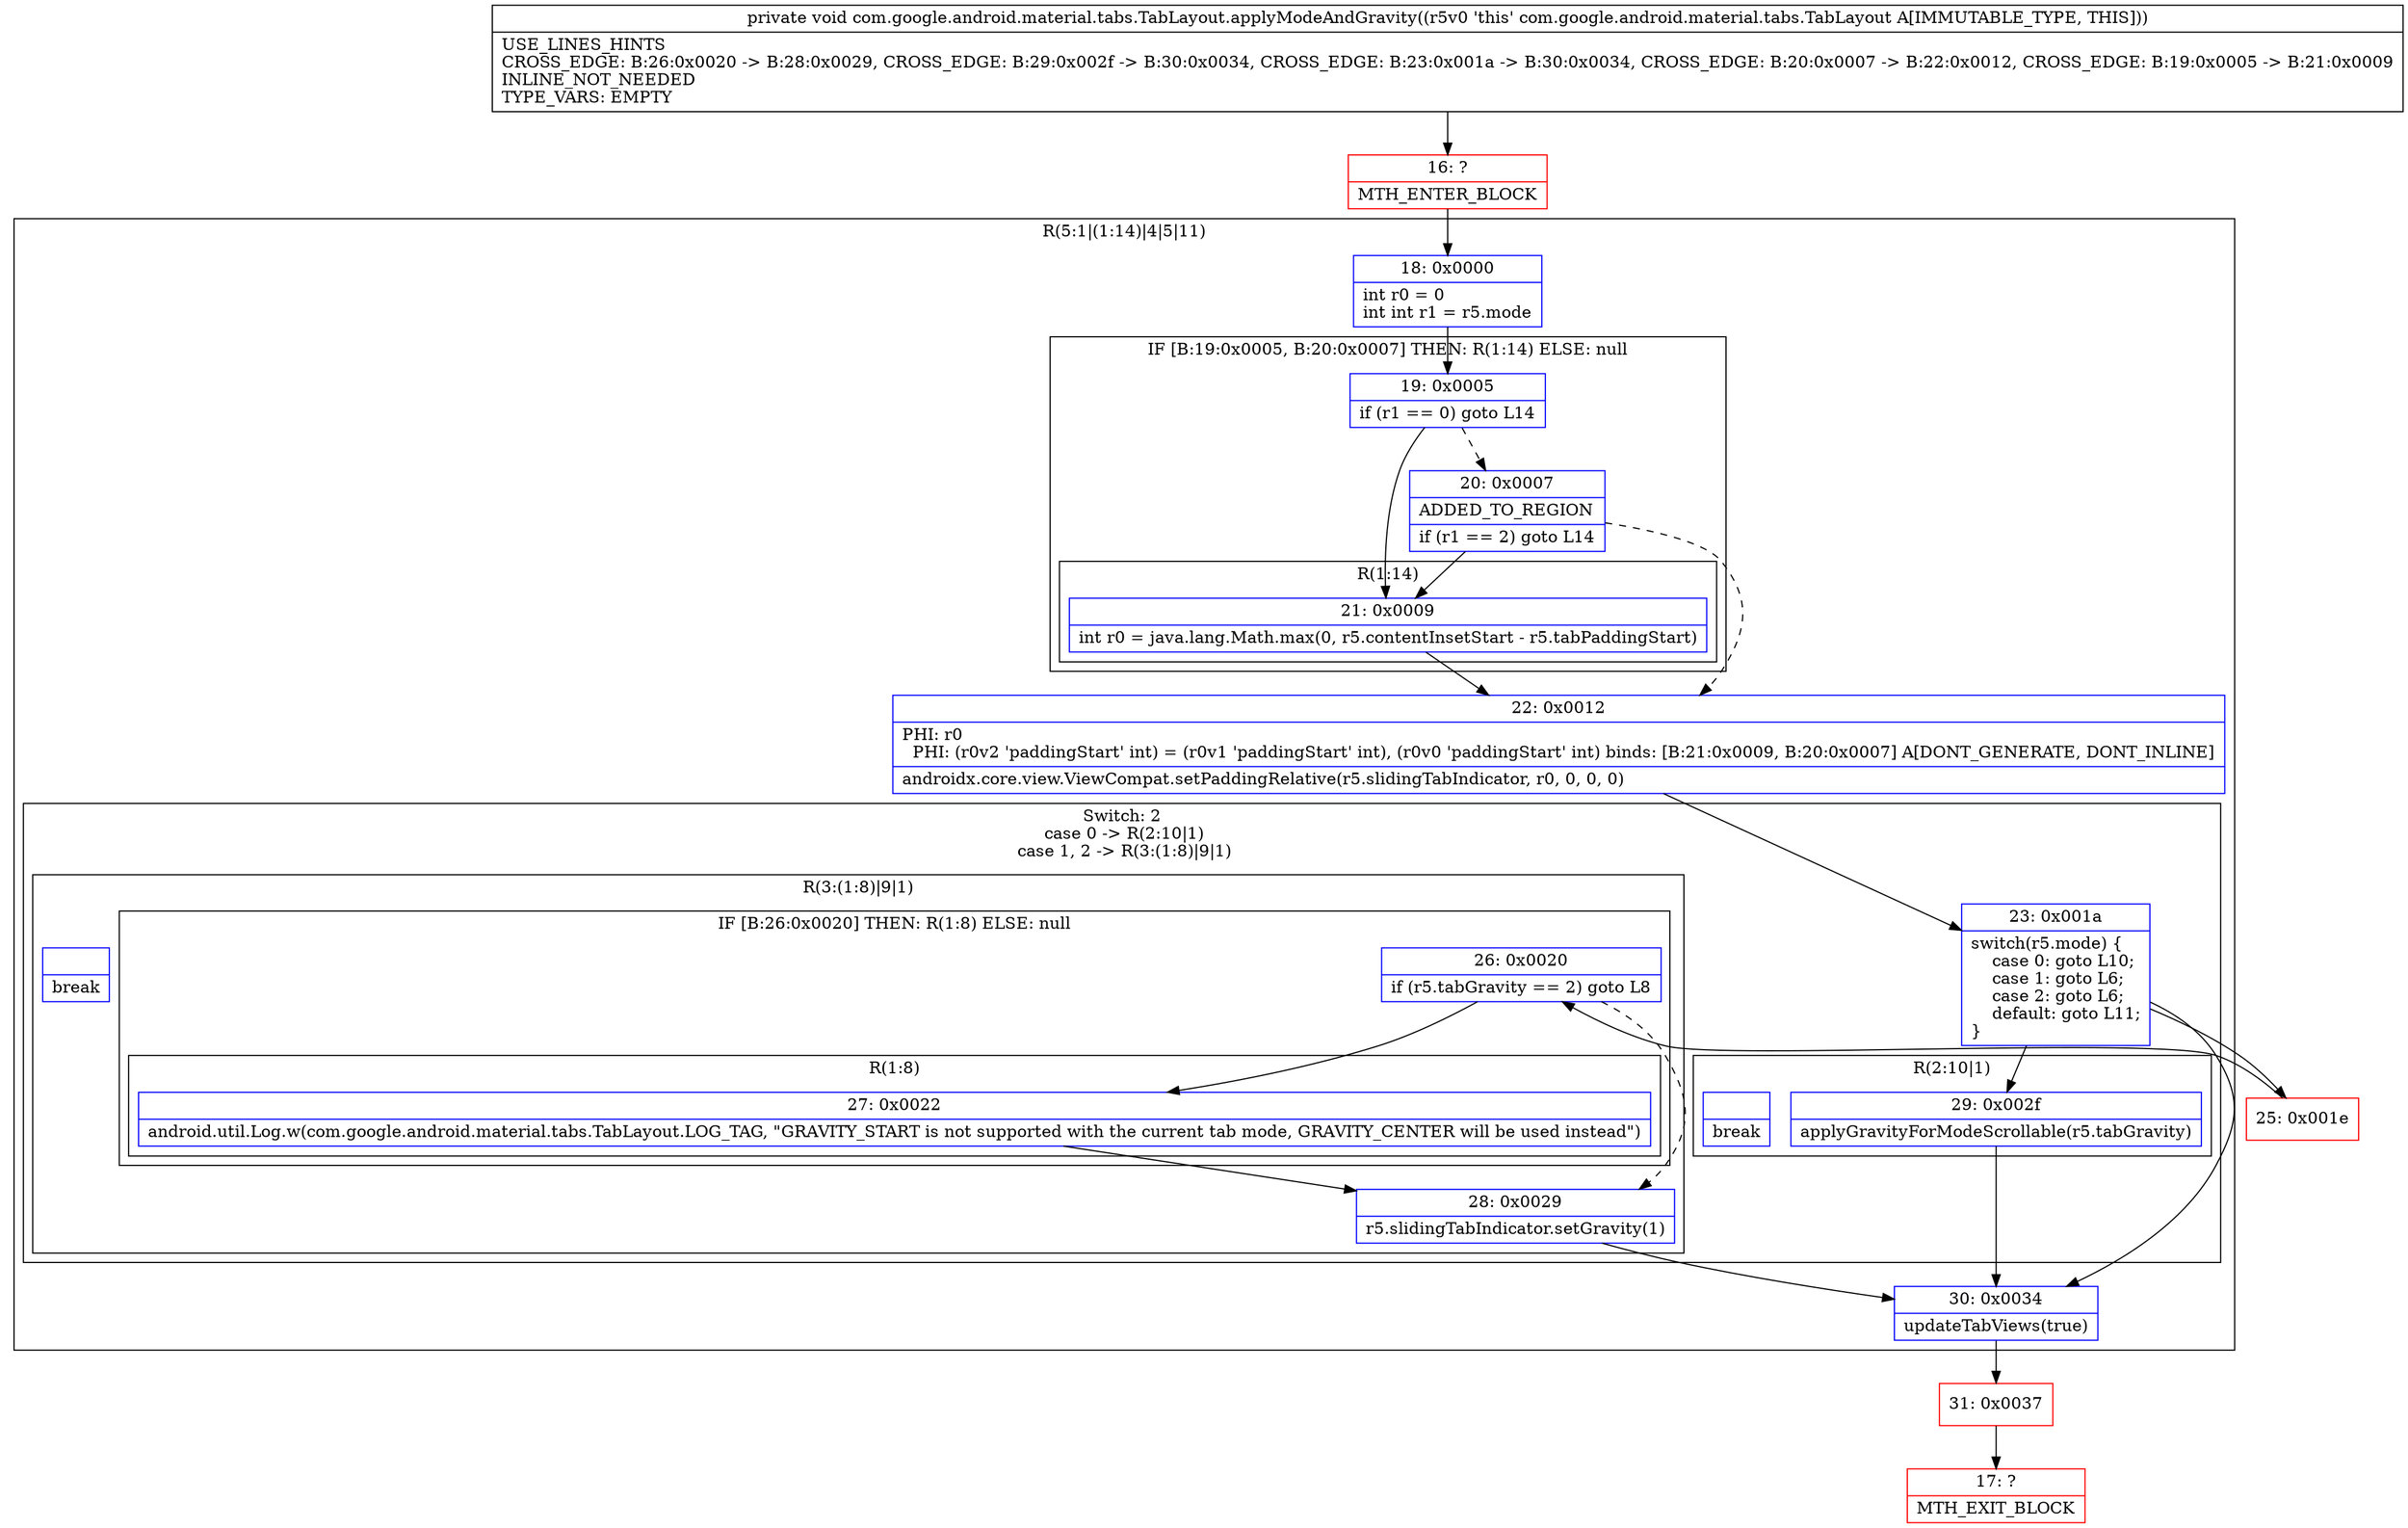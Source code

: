 digraph "CFG forcom.google.android.material.tabs.TabLayout.applyModeAndGravity()V" {
subgraph cluster_Region_2124209477 {
label = "R(5:1|(1:14)|4|5|11)";
node [shape=record,color=blue];
Node_18 [shape=record,label="{18\:\ 0x0000|int r0 = 0\lint int r1 = r5.mode\l}"];
subgraph cluster_IfRegion_1828979370 {
label = "IF [B:19:0x0005, B:20:0x0007] THEN: R(1:14) ELSE: null";
node [shape=record,color=blue];
Node_19 [shape=record,label="{19\:\ 0x0005|if (r1 == 0) goto L14\l}"];
Node_20 [shape=record,label="{20\:\ 0x0007|ADDED_TO_REGION\l|if (r1 == 2) goto L14\l}"];
subgraph cluster_Region_431447484 {
label = "R(1:14)";
node [shape=record,color=blue];
Node_21 [shape=record,label="{21\:\ 0x0009|int r0 = java.lang.Math.max(0, r5.contentInsetStart \- r5.tabPaddingStart)\l}"];
}
}
Node_22 [shape=record,label="{22\:\ 0x0012|PHI: r0 \l  PHI: (r0v2 'paddingStart' int) = (r0v1 'paddingStart' int), (r0v0 'paddingStart' int) binds: [B:21:0x0009, B:20:0x0007] A[DONT_GENERATE, DONT_INLINE]\l|androidx.core.view.ViewCompat.setPaddingRelative(r5.slidingTabIndicator, r0, 0, 0, 0)\l}"];
subgraph cluster_SwitchRegion_1648878152 {
label = "Switch: 2
 case 0 -> R(2:10|1)
 case 1, 2 -> R(3:(1:8)|9|1)";
node [shape=record,color=blue];
Node_23 [shape=record,label="{23\:\ 0x001a|switch(r5.mode) \{\l    case 0: goto L10;\l    case 1: goto L6;\l    case 2: goto L6;\l    default: goto L11;\l\}\l}"];
subgraph cluster_Region_121068180 {
label = "R(2:10|1)";
node [shape=record,color=blue];
Node_29 [shape=record,label="{29\:\ 0x002f|applyGravityForModeScrollable(r5.tabGravity)\l}"];
Node_InsnContainer_1455538143 [shape=record,label="{|break\l}"];
}
subgraph cluster_Region_226367420 {
label = "R(3:(1:8)|9|1)";
node [shape=record,color=blue];
subgraph cluster_IfRegion_1349968377 {
label = "IF [B:26:0x0020] THEN: R(1:8) ELSE: null";
node [shape=record,color=blue];
Node_26 [shape=record,label="{26\:\ 0x0020|if (r5.tabGravity == 2) goto L8\l}"];
subgraph cluster_Region_1831400089 {
label = "R(1:8)";
node [shape=record,color=blue];
Node_27 [shape=record,label="{27\:\ 0x0022|android.util.Log.w(com.google.android.material.tabs.TabLayout.LOG_TAG, \"GRAVITY_START is not supported with the current tab mode, GRAVITY_CENTER will be used instead\")\l}"];
}
}
Node_28 [shape=record,label="{28\:\ 0x0029|r5.slidingTabIndicator.setGravity(1)\l}"];
Node_InsnContainer_919377828 [shape=record,label="{|break\l}"];
}
}
Node_30 [shape=record,label="{30\:\ 0x0034|updateTabViews(true)\l}"];
}
Node_16 [shape=record,color=red,label="{16\:\ ?|MTH_ENTER_BLOCK\l}"];
Node_25 [shape=record,color=red,label="{25\:\ 0x001e}"];
Node_31 [shape=record,color=red,label="{31\:\ 0x0037}"];
Node_17 [shape=record,color=red,label="{17\:\ ?|MTH_EXIT_BLOCK\l}"];
MethodNode[shape=record,label="{private void com.google.android.material.tabs.TabLayout.applyModeAndGravity((r5v0 'this' com.google.android.material.tabs.TabLayout A[IMMUTABLE_TYPE, THIS]))  | USE_LINES_HINTS\lCROSS_EDGE: B:26:0x0020 \-\> B:28:0x0029, CROSS_EDGE: B:29:0x002f \-\> B:30:0x0034, CROSS_EDGE: B:23:0x001a \-\> B:30:0x0034, CROSS_EDGE: B:20:0x0007 \-\> B:22:0x0012, CROSS_EDGE: B:19:0x0005 \-\> B:21:0x0009\lINLINE_NOT_NEEDED\lTYPE_VARS: EMPTY\l}"];
MethodNode -> Node_16;Node_18 -> Node_19;
Node_19 -> Node_20[style=dashed];
Node_19 -> Node_21;
Node_20 -> Node_21;
Node_20 -> Node_22[style=dashed];
Node_21 -> Node_22;
Node_22 -> Node_23;
Node_23 -> Node_25;
Node_23 -> Node_29;
Node_23 -> Node_30;
Node_29 -> Node_30;
Node_26 -> Node_27;
Node_26 -> Node_28[style=dashed];
Node_27 -> Node_28;
Node_28 -> Node_30;
Node_30 -> Node_31;
Node_16 -> Node_18;
Node_25 -> Node_26;
Node_31 -> Node_17;
}

